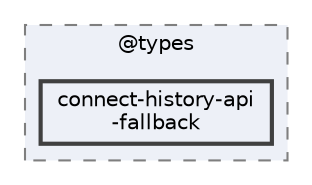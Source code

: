 digraph "pkiclassroomrescheduler/src/main/frontend/node_modules/@types/connect-history-api-fallback"
{
 // LATEX_PDF_SIZE
  bgcolor="transparent";
  edge [fontname=Helvetica,fontsize=10,labelfontname=Helvetica,labelfontsize=10];
  node [fontname=Helvetica,fontsize=10,shape=box,height=0.2,width=0.4];
  compound=true
  subgraph clusterdir_4e994157bc6d0b5f80f6b9b3b1e8b410 {
    graph [ bgcolor="#edf0f7", pencolor="grey50", label="@types", fontname=Helvetica,fontsize=10 style="filled,dashed", URL="dir_4e994157bc6d0b5f80f6b9b3b1e8b410.html",tooltip=""]
  dir_a04376005f5a59a7a61d4b05377d9f2a [label="connect-history-api\l-fallback", fillcolor="#edf0f7", color="grey25", style="filled,bold", URL="dir_a04376005f5a59a7a61d4b05377d9f2a.html",tooltip=""];
  }
}
